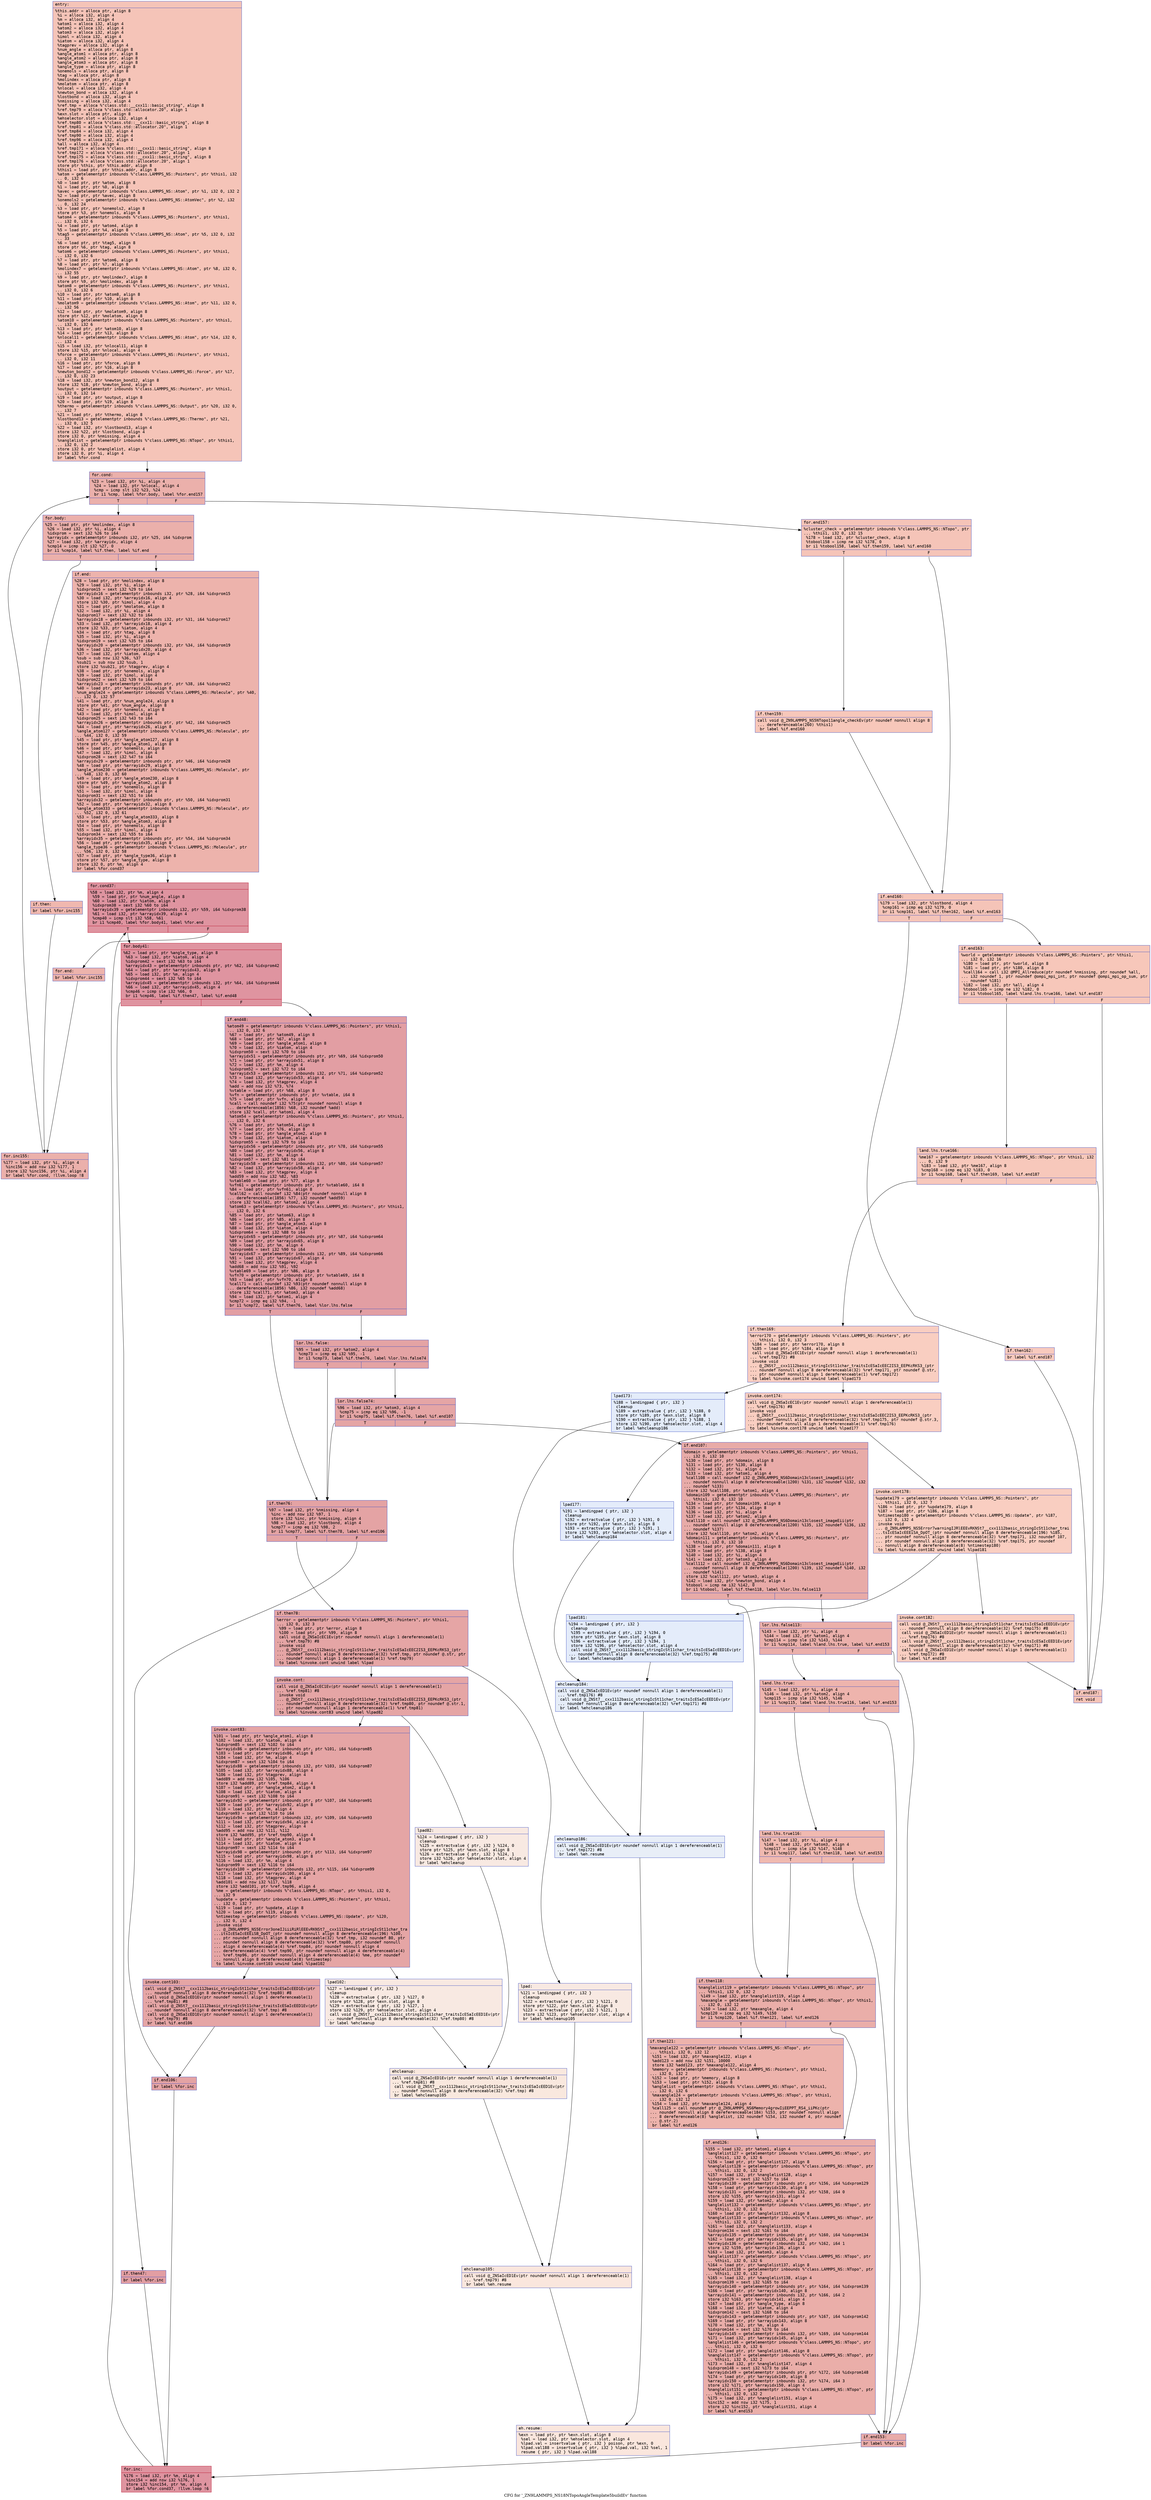 digraph "CFG for '_ZN9LAMMPS_NS18NTopoAngleTemplate5buildEv' function" {
	label="CFG for '_ZN9LAMMPS_NS18NTopoAngleTemplate5buildEv' function";

	Node0x562e28828a50 [shape=record,color="#3d50c3ff", style=filled, fillcolor="#e97a5f70" fontname="Courier",label="{entry:\l|  %this.addr = alloca ptr, align 8\l  %i = alloca i32, align 4\l  %m = alloca i32, align 4\l  %atom1 = alloca i32, align 4\l  %atom2 = alloca i32, align 4\l  %atom3 = alloca i32, align 4\l  %imol = alloca i32, align 4\l  %iatom = alloca i32, align 4\l  %tagprev = alloca i32, align 4\l  %num_angle = alloca ptr, align 8\l  %angle_atom1 = alloca ptr, align 8\l  %angle_atom2 = alloca ptr, align 8\l  %angle_atom3 = alloca ptr, align 8\l  %angle_type = alloca ptr, align 8\l  %onemols = alloca ptr, align 8\l  %tag = alloca ptr, align 8\l  %molindex = alloca ptr, align 8\l  %molatom = alloca ptr, align 8\l  %nlocal = alloca i32, align 4\l  %newton_bond = alloca i32, align 4\l  %lostbond = alloca i32, align 4\l  %nmissing = alloca i32, align 4\l  %ref.tmp = alloca %\"class.std::__cxx11::basic_string\", align 8\l  %ref.tmp79 = alloca %\"class.std::allocator.20\", align 1\l  %exn.slot = alloca ptr, align 8\l  %ehselector.slot = alloca i32, align 4\l  %ref.tmp80 = alloca %\"class.std::__cxx11::basic_string\", align 8\l  %ref.tmp81 = alloca %\"class.std::allocator.20\", align 1\l  %ref.tmp84 = alloca i32, align 4\l  %ref.tmp90 = alloca i32, align 4\l  %ref.tmp96 = alloca i32, align 4\l  %all = alloca i32, align 4\l  %ref.tmp171 = alloca %\"class.std::__cxx11::basic_string\", align 8\l  %ref.tmp172 = alloca %\"class.std::allocator.20\", align 1\l  %ref.tmp175 = alloca %\"class.std::__cxx11::basic_string\", align 8\l  %ref.tmp176 = alloca %\"class.std::allocator.20\", align 1\l  store ptr %this, ptr %this.addr, align 8\l  %this1 = load ptr, ptr %this.addr, align 8\l  %atom = getelementptr inbounds %\"class.LAMMPS_NS::Pointers\", ptr %this1, i32\l... 0, i32 6\l  %0 = load ptr, ptr %atom, align 8\l  %1 = load ptr, ptr %0, align 8\l  %avec = getelementptr inbounds %\"class.LAMMPS_NS::Atom\", ptr %1, i32 0, i32 2\l  %2 = load ptr, ptr %avec, align 8\l  %onemols2 = getelementptr inbounds %\"class.LAMMPS_NS::AtomVec\", ptr %2, i32\l... 0, i32 24\l  %3 = load ptr, ptr %onemols2, align 8\l  store ptr %3, ptr %onemols, align 8\l  %atom4 = getelementptr inbounds %\"class.LAMMPS_NS::Pointers\", ptr %this1,\l... i32 0, i32 6\l  %4 = load ptr, ptr %atom4, align 8\l  %5 = load ptr, ptr %4, align 8\l  %tag5 = getelementptr inbounds %\"class.LAMMPS_NS::Atom\", ptr %5, i32 0, i32\l... 33\l  %6 = load ptr, ptr %tag5, align 8\l  store ptr %6, ptr %tag, align 8\l  %atom6 = getelementptr inbounds %\"class.LAMMPS_NS::Pointers\", ptr %this1,\l... i32 0, i32 6\l  %7 = load ptr, ptr %atom6, align 8\l  %8 = load ptr, ptr %7, align 8\l  %molindex7 = getelementptr inbounds %\"class.LAMMPS_NS::Atom\", ptr %8, i32 0,\l... i32 55\l  %9 = load ptr, ptr %molindex7, align 8\l  store ptr %9, ptr %molindex, align 8\l  %atom8 = getelementptr inbounds %\"class.LAMMPS_NS::Pointers\", ptr %this1,\l... i32 0, i32 6\l  %10 = load ptr, ptr %atom8, align 8\l  %11 = load ptr, ptr %10, align 8\l  %molatom9 = getelementptr inbounds %\"class.LAMMPS_NS::Atom\", ptr %11, i32 0,\l... i32 56\l  %12 = load ptr, ptr %molatom9, align 8\l  store ptr %12, ptr %molatom, align 8\l  %atom10 = getelementptr inbounds %\"class.LAMMPS_NS::Pointers\", ptr %this1,\l... i32 0, i32 6\l  %13 = load ptr, ptr %atom10, align 8\l  %14 = load ptr, ptr %13, align 8\l  %nlocal11 = getelementptr inbounds %\"class.LAMMPS_NS::Atom\", ptr %14, i32 0,\l... i32 4\l  %15 = load i32, ptr %nlocal11, align 8\l  store i32 %15, ptr %nlocal, align 4\l  %force = getelementptr inbounds %\"class.LAMMPS_NS::Pointers\", ptr %this1,\l... i32 0, i32 11\l  %16 = load ptr, ptr %force, align 8\l  %17 = load ptr, ptr %16, align 8\l  %newton_bond12 = getelementptr inbounds %\"class.LAMMPS_NS::Force\", ptr %17,\l... i32 0, i32 23\l  %18 = load i32, ptr %newton_bond12, align 8\l  store i32 %18, ptr %newton_bond, align 4\l  %output = getelementptr inbounds %\"class.LAMMPS_NS::Pointers\", ptr %this1,\l... i32 0, i32 14\l  %19 = load ptr, ptr %output, align 8\l  %20 = load ptr, ptr %19, align 8\l  %thermo = getelementptr inbounds %\"class.LAMMPS_NS::Output\", ptr %20, i32 0,\l... i32 7\l  %21 = load ptr, ptr %thermo, align 8\l  %lostbond13 = getelementptr inbounds %\"class.LAMMPS_NS::Thermo\", ptr %21,\l... i32 0, i32 5\l  %22 = load i32, ptr %lostbond13, align 4\l  store i32 %22, ptr %lostbond, align 4\l  store i32 0, ptr %nmissing, align 4\l  %nanglelist = getelementptr inbounds %\"class.LAMMPS_NS::NTopo\", ptr %this1,\l... i32 0, i32 2\l  store i32 0, ptr %nanglelist, align 4\l  store i32 0, ptr %i, align 4\l  br label %for.cond\l}"];
	Node0x562e28828a50 -> Node0x562e2882db40[tooltip="entry -> for.cond\nProbability 100.00%" ];
	Node0x562e2882db40 [shape=record,color="#3d50c3ff", style=filled, fillcolor="#d24b4070" fontname="Courier",label="{for.cond:\l|  %23 = load i32, ptr %i, align 4\l  %24 = load i32, ptr %nlocal, align 4\l  %cmp = icmp slt i32 %23, %24\l  br i1 %cmp, label %for.body, label %for.end157\l|{<s0>T|<s1>F}}"];
	Node0x562e2882db40:s0 -> Node0x562e2882dde0[tooltip="for.cond -> for.body\nProbability 96.88%" ];
	Node0x562e2882db40:s1 -> Node0x562e2882de60[tooltip="for.cond -> for.end157\nProbability 3.12%" ];
	Node0x562e2882dde0 [shape=record,color="#3d50c3ff", style=filled, fillcolor="#d24b4070" fontname="Courier",label="{for.body:\l|  %25 = load ptr, ptr %molindex, align 8\l  %26 = load i32, ptr %i, align 4\l  %idxprom = sext i32 %26 to i64\l  %arrayidx = getelementptr inbounds i32, ptr %25, i64 %idxprom\l  %27 = load i32, ptr %arrayidx, align 4\l  %cmp14 = icmp slt i32 %27, 0\l  br i1 %cmp14, label %if.then, label %if.end\l|{<s0>T|<s1>F}}"];
	Node0x562e2882dde0:s0 -> Node0x562e28829290[tooltip="for.body -> if.then\nProbability 37.50%" ];
	Node0x562e2882dde0:s1 -> Node0x562e28829300[tooltip="for.body -> if.end\nProbability 62.50%" ];
	Node0x562e28829290 [shape=record,color="#3d50c3ff", style=filled, fillcolor="#dc5d4a70" fontname="Courier",label="{if.then:\l|  br label %for.inc155\l}"];
	Node0x562e28829290 -> Node0x562e28829420[tooltip="if.then -> for.inc155\nProbability 100.00%" ];
	Node0x562e28829300 [shape=record,color="#3d50c3ff", style=filled, fillcolor="#d6524470" fontname="Courier",label="{if.end:\l|  %28 = load ptr, ptr %molindex, align 8\l  %29 = load i32, ptr %i, align 4\l  %idxprom15 = sext i32 %29 to i64\l  %arrayidx16 = getelementptr inbounds i32, ptr %28, i64 %idxprom15\l  %30 = load i32, ptr %arrayidx16, align 4\l  store i32 %30, ptr %imol, align 4\l  %31 = load ptr, ptr %molatom, align 8\l  %32 = load i32, ptr %i, align 4\l  %idxprom17 = sext i32 %32 to i64\l  %arrayidx18 = getelementptr inbounds i32, ptr %31, i64 %idxprom17\l  %33 = load i32, ptr %arrayidx18, align 4\l  store i32 %33, ptr %iatom, align 4\l  %34 = load ptr, ptr %tag, align 8\l  %35 = load i32, ptr %i, align 4\l  %idxprom19 = sext i32 %35 to i64\l  %arrayidx20 = getelementptr inbounds i32, ptr %34, i64 %idxprom19\l  %36 = load i32, ptr %arrayidx20, align 4\l  %37 = load i32, ptr %iatom, align 4\l  %sub = sub nsw i32 %36, %37\l  %sub21 = sub nsw i32 %sub, 1\l  store i32 %sub21, ptr %tagprev, align 4\l  %38 = load ptr, ptr %onemols, align 8\l  %39 = load i32, ptr %imol, align 4\l  %idxprom22 = sext i32 %39 to i64\l  %arrayidx23 = getelementptr inbounds ptr, ptr %38, i64 %idxprom22\l  %40 = load ptr, ptr %arrayidx23, align 8\l  %num_angle24 = getelementptr inbounds %\"class.LAMMPS_NS::Molecule\", ptr %40,\l... i32 0, i32 57\l  %41 = load ptr, ptr %num_angle24, align 8\l  store ptr %41, ptr %num_angle, align 8\l  %42 = load ptr, ptr %onemols, align 8\l  %43 = load i32, ptr %imol, align 4\l  %idxprom25 = sext i32 %43 to i64\l  %arrayidx26 = getelementptr inbounds ptr, ptr %42, i64 %idxprom25\l  %44 = load ptr, ptr %arrayidx26, align 8\l  %angle_atom127 = getelementptr inbounds %\"class.LAMMPS_NS::Molecule\", ptr\l... %44, i32 0, i32 59\l  %45 = load ptr, ptr %angle_atom127, align 8\l  store ptr %45, ptr %angle_atom1, align 8\l  %46 = load ptr, ptr %onemols, align 8\l  %47 = load i32, ptr %imol, align 4\l  %idxprom28 = sext i32 %47 to i64\l  %arrayidx29 = getelementptr inbounds ptr, ptr %46, i64 %idxprom28\l  %48 = load ptr, ptr %arrayidx29, align 8\l  %angle_atom230 = getelementptr inbounds %\"class.LAMMPS_NS::Molecule\", ptr\l... %48, i32 0, i32 60\l  %49 = load ptr, ptr %angle_atom230, align 8\l  store ptr %49, ptr %angle_atom2, align 8\l  %50 = load ptr, ptr %onemols, align 8\l  %51 = load i32, ptr %imol, align 4\l  %idxprom31 = sext i32 %51 to i64\l  %arrayidx32 = getelementptr inbounds ptr, ptr %50, i64 %idxprom31\l  %52 = load ptr, ptr %arrayidx32, align 8\l  %angle_atom333 = getelementptr inbounds %\"class.LAMMPS_NS::Molecule\", ptr\l... %52, i32 0, i32 61\l  %53 = load ptr, ptr %angle_atom333, align 8\l  store ptr %53, ptr %angle_atom3, align 8\l  %54 = load ptr, ptr %onemols, align 8\l  %55 = load i32, ptr %imol, align 4\l  %idxprom34 = sext i32 %55 to i64\l  %arrayidx35 = getelementptr inbounds ptr, ptr %54, i64 %idxprom34\l  %56 = load ptr, ptr %arrayidx35, align 8\l  %angle_type36 = getelementptr inbounds %\"class.LAMMPS_NS::Molecule\", ptr\l... %56, i32 0, i32 58\l  %57 = load ptr, ptr %angle_type36, align 8\l  store ptr %57, ptr %angle_type, align 8\l  store i32 0, ptr %m, align 4\l  br label %for.cond37\l}"];
	Node0x562e28829300 -> Node0x562e28831cd0[tooltip="if.end -> for.cond37\nProbability 100.00%" ];
	Node0x562e28831cd0 [shape=record,color="#b70d28ff", style=filled, fillcolor="#b70d2870" fontname="Courier",label="{for.cond37:\l|  %58 = load i32, ptr %m, align 4\l  %59 = load ptr, ptr %num_angle, align 8\l  %60 = load i32, ptr %iatom, align 4\l  %idxprom38 = sext i32 %60 to i64\l  %arrayidx39 = getelementptr inbounds i32, ptr %59, i64 %idxprom38\l  %61 = load i32, ptr %arrayidx39, align 4\l  %cmp40 = icmp slt i32 %58, %61\l  br i1 %cmp40, label %for.body41, label %for.end\l|{<s0>T|<s1>F}}"];
	Node0x562e28831cd0:s0 -> Node0x562e288321e0[tooltip="for.cond37 -> for.body41\nProbability 96.88%" ];
	Node0x562e28831cd0:s1 -> Node0x562e28832260[tooltip="for.cond37 -> for.end\nProbability 3.12%" ];
	Node0x562e288321e0 [shape=record,color="#b70d28ff", style=filled, fillcolor="#b70d2870" fontname="Courier",label="{for.body41:\l|  %62 = load ptr, ptr %angle_type, align 8\l  %63 = load i32, ptr %iatom, align 4\l  %idxprom42 = sext i32 %63 to i64\l  %arrayidx43 = getelementptr inbounds ptr, ptr %62, i64 %idxprom42\l  %64 = load ptr, ptr %arrayidx43, align 8\l  %65 = load i32, ptr %m, align 4\l  %idxprom44 = sext i32 %65 to i64\l  %arrayidx45 = getelementptr inbounds i32, ptr %64, i64 %idxprom44\l  %66 = load i32, ptr %arrayidx45, align 4\l  %cmp46 = icmp sle i32 %66, 0\l  br i1 %cmp46, label %if.then47, label %if.end48\l|{<s0>T|<s1>F}}"];
	Node0x562e288321e0:s0 -> Node0x562e2882c880[tooltip="for.body41 -> if.then47\nProbability 50.00%" ];
	Node0x562e288321e0:s1 -> Node0x562e2882c900[tooltip="for.body41 -> if.end48\nProbability 50.00%" ];
	Node0x562e2882c880 [shape=record,color="#3d50c3ff", style=filled, fillcolor="#be242e70" fontname="Courier",label="{if.then47:\l|  br label %for.inc\l}"];
	Node0x562e2882c880 -> Node0x562e2882ca30[tooltip="if.then47 -> for.inc\nProbability 100.00%" ];
	Node0x562e2882c900 [shape=record,color="#3d50c3ff", style=filled, fillcolor="#be242e70" fontname="Courier",label="{if.end48:\l|  %atom49 = getelementptr inbounds %\"class.LAMMPS_NS::Pointers\", ptr %this1,\l... i32 0, i32 6\l  %67 = load ptr, ptr %atom49, align 8\l  %68 = load ptr, ptr %67, align 8\l  %69 = load ptr, ptr %angle_atom1, align 8\l  %70 = load i32, ptr %iatom, align 4\l  %idxprom50 = sext i32 %70 to i64\l  %arrayidx51 = getelementptr inbounds ptr, ptr %69, i64 %idxprom50\l  %71 = load ptr, ptr %arrayidx51, align 8\l  %72 = load i32, ptr %m, align 4\l  %idxprom52 = sext i32 %72 to i64\l  %arrayidx53 = getelementptr inbounds i32, ptr %71, i64 %idxprom52\l  %73 = load i32, ptr %arrayidx53, align 4\l  %74 = load i32, ptr %tagprev, align 4\l  %add = add nsw i32 %73, %74\l  %vtable = load ptr, ptr %68, align 8\l  %vfn = getelementptr inbounds ptr, ptr %vtable, i64 8\l  %75 = load ptr, ptr %vfn, align 8\l  %call = call noundef i32 %75(ptr noundef nonnull align 8\l... dereferenceable(1856) %68, i32 noundef %add)\l  store i32 %call, ptr %atom1, align 4\l  %atom54 = getelementptr inbounds %\"class.LAMMPS_NS::Pointers\", ptr %this1,\l... i32 0, i32 6\l  %76 = load ptr, ptr %atom54, align 8\l  %77 = load ptr, ptr %76, align 8\l  %78 = load ptr, ptr %angle_atom2, align 8\l  %79 = load i32, ptr %iatom, align 4\l  %idxprom55 = sext i32 %79 to i64\l  %arrayidx56 = getelementptr inbounds ptr, ptr %78, i64 %idxprom55\l  %80 = load ptr, ptr %arrayidx56, align 8\l  %81 = load i32, ptr %m, align 4\l  %idxprom57 = sext i32 %81 to i64\l  %arrayidx58 = getelementptr inbounds i32, ptr %80, i64 %idxprom57\l  %82 = load i32, ptr %arrayidx58, align 4\l  %83 = load i32, ptr %tagprev, align 4\l  %add59 = add nsw i32 %82, %83\l  %vtable60 = load ptr, ptr %77, align 8\l  %vfn61 = getelementptr inbounds ptr, ptr %vtable60, i64 8\l  %84 = load ptr, ptr %vfn61, align 8\l  %call62 = call noundef i32 %84(ptr noundef nonnull align 8\l... dereferenceable(1856) %77, i32 noundef %add59)\l  store i32 %call62, ptr %atom2, align 4\l  %atom63 = getelementptr inbounds %\"class.LAMMPS_NS::Pointers\", ptr %this1,\l... i32 0, i32 6\l  %85 = load ptr, ptr %atom63, align 8\l  %86 = load ptr, ptr %85, align 8\l  %87 = load ptr, ptr %angle_atom3, align 8\l  %88 = load i32, ptr %iatom, align 4\l  %idxprom64 = sext i32 %88 to i64\l  %arrayidx65 = getelementptr inbounds ptr, ptr %87, i64 %idxprom64\l  %89 = load ptr, ptr %arrayidx65, align 8\l  %90 = load i32, ptr %m, align 4\l  %idxprom66 = sext i32 %90 to i64\l  %arrayidx67 = getelementptr inbounds i32, ptr %89, i64 %idxprom66\l  %91 = load i32, ptr %arrayidx67, align 4\l  %92 = load i32, ptr %tagprev, align 4\l  %add68 = add nsw i32 %91, %92\l  %vtable69 = load ptr, ptr %86, align 8\l  %vfn70 = getelementptr inbounds ptr, ptr %vtable69, i64 8\l  %93 = load ptr, ptr %vfn70, align 8\l  %call71 = call noundef i32 %93(ptr noundef nonnull align 8\l... dereferenceable(1856) %86, i32 noundef %add68)\l  store i32 %call71, ptr %atom3, align 4\l  %94 = load i32, ptr %atom1, align 4\l  %cmp72 = icmp eq i32 %94, -1\l  br i1 %cmp72, label %if.then76, label %lor.lhs.false\l|{<s0>T|<s1>F}}"];
	Node0x562e2882c900:s0 -> Node0x562e28835840[tooltip="if.end48 -> if.then76\nProbability 37.50%" ];
	Node0x562e2882c900:s1 -> Node0x562e28835920[tooltip="if.end48 -> lor.lhs.false\nProbability 62.50%" ];
	Node0x562e28835920 [shape=record,color="#3d50c3ff", style=filled, fillcolor="#c32e3170" fontname="Courier",label="{lor.lhs.false:\l|  %95 = load i32, ptr %atom2, align 4\l  %cmp73 = icmp eq i32 %95, -1\l  br i1 %cmp73, label %if.then76, label %lor.lhs.false74\l|{<s0>T|<s1>F}}"];
	Node0x562e28835920:s0 -> Node0x562e28835840[tooltip="lor.lhs.false -> if.then76\nProbability 37.50%" ];
	Node0x562e28835920:s1 -> Node0x562e28830640[tooltip="lor.lhs.false -> lor.lhs.false74\nProbability 62.50%" ];
	Node0x562e28830640 [shape=record,color="#3d50c3ff", style=filled, fillcolor="#c5333470" fontname="Courier",label="{lor.lhs.false74:\l|  %96 = load i32, ptr %atom3, align 4\l  %cmp75 = icmp eq i32 %96, -1\l  br i1 %cmp75, label %if.then76, label %if.end107\l|{<s0>T|<s1>F}}"];
	Node0x562e28830640:s0 -> Node0x562e28835840[tooltip="lor.lhs.false74 -> if.then76\nProbability 37.50%" ];
	Node0x562e28830640:s1 -> Node0x562e288308d0[tooltip="lor.lhs.false74 -> if.end107\nProbability 62.50%" ];
	Node0x562e28835840 [shape=record,color="#3d50c3ff", style=filled, fillcolor="#c32e3170" fontname="Courier",label="{if.then76:\l|  %97 = load i32, ptr %nmissing, align 4\l  %inc = add nsw i32 %97, 1\l  store i32 %inc, ptr %nmissing, align 4\l  %98 = load i32, ptr %lostbond, align 4\l  %cmp77 = icmp eq i32 %98, 2\l  br i1 %cmp77, label %if.then78, label %if.end106\l|{<s0>T|<s1>F}}"];
	Node0x562e28835840:s0 -> Node0x562e28830cd0[tooltip="if.then76 -> if.then78\nProbability 50.00%" ];
	Node0x562e28835840:s1 -> Node0x562e28830d50[tooltip="if.then76 -> if.end106\nProbability 50.00%" ];
	Node0x562e28830cd0 [shape=record,color="#3d50c3ff", style=filled, fillcolor="#c5333470" fontname="Courier",label="{if.then78:\l|  %error = getelementptr inbounds %\"class.LAMMPS_NS::Pointers\", ptr %this1,\l... i32 0, i32 3\l  %99 = load ptr, ptr %error, align 8\l  %100 = load ptr, ptr %99, align 8\l  call void @_ZNSaIcEC1Ev(ptr noundef nonnull align 1 dereferenceable(1)\l... %ref.tmp79) #8\l  invoke void\l... @_ZNSt7__cxx1112basic_stringIcSt11char_traitsIcESaIcEEC2IS3_EEPKcRKS3_(ptr\l... noundef nonnull align 8 dereferenceable(32) %ref.tmp, ptr noundef @.str, ptr\l... noundef nonnull align 1 dereferenceable(1) %ref.tmp79)\l          to label %invoke.cont unwind label %lpad\l}"];
	Node0x562e28830cd0 -> Node0x562e28837150[tooltip="if.then78 -> invoke.cont\nProbability 100.00%" ];
	Node0x562e28830cd0 -> Node0x562e28837230[tooltip="if.then78 -> lpad\nProbability 0.00%" ];
	Node0x562e28837150 [shape=record,color="#3d50c3ff", style=filled, fillcolor="#c5333470" fontname="Courier",label="{invoke.cont:\l|  call void @_ZNSaIcEC1Ev(ptr noundef nonnull align 1 dereferenceable(1)\l... %ref.tmp81) #8\l  invoke void\l... @_ZNSt7__cxx1112basic_stringIcSt11char_traitsIcESaIcEEC2IS3_EEPKcRKS3_(ptr\l... noundef nonnull align 8 dereferenceable(32) %ref.tmp80, ptr noundef @.str.1,\l... ptr noundef nonnull align 1 dereferenceable(1) %ref.tmp81)\l          to label %invoke.cont83 unwind label %lpad82\l}"];
	Node0x562e28837150 -> Node0x562e288375c0[tooltip="invoke.cont -> invoke.cont83\nProbability 100.00%" ];
	Node0x562e28837150 -> Node0x562e28837610[tooltip="invoke.cont -> lpad82\nProbability 0.00%" ];
	Node0x562e288375c0 [shape=record,color="#3d50c3ff", style=filled, fillcolor="#c5333470" fontname="Courier",label="{invoke.cont83:\l|  %101 = load ptr, ptr %angle_atom1, align 8\l  %102 = load i32, ptr %iatom, align 4\l  %idxprom85 = sext i32 %102 to i64\l  %arrayidx86 = getelementptr inbounds ptr, ptr %101, i64 %idxprom85\l  %103 = load ptr, ptr %arrayidx86, align 8\l  %104 = load i32, ptr %m, align 4\l  %idxprom87 = sext i32 %104 to i64\l  %arrayidx88 = getelementptr inbounds i32, ptr %103, i64 %idxprom87\l  %105 = load i32, ptr %arrayidx88, align 4\l  %106 = load i32, ptr %tagprev, align 4\l  %add89 = add nsw i32 %105, %106\l  store i32 %add89, ptr %ref.tmp84, align 4\l  %107 = load ptr, ptr %angle_atom2, align 8\l  %108 = load i32, ptr %iatom, align 4\l  %idxprom91 = sext i32 %108 to i64\l  %arrayidx92 = getelementptr inbounds ptr, ptr %107, i64 %idxprom91\l  %109 = load ptr, ptr %arrayidx92, align 8\l  %110 = load i32, ptr %m, align 4\l  %idxprom93 = sext i32 %110 to i64\l  %arrayidx94 = getelementptr inbounds i32, ptr %109, i64 %idxprom93\l  %111 = load i32, ptr %arrayidx94, align 4\l  %112 = load i32, ptr %tagprev, align 4\l  %add95 = add nsw i32 %111, %112\l  store i32 %add95, ptr %ref.tmp90, align 4\l  %113 = load ptr, ptr %angle_atom3, align 8\l  %114 = load i32, ptr %iatom, align 4\l  %idxprom97 = sext i32 %114 to i64\l  %arrayidx98 = getelementptr inbounds ptr, ptr %113, i64 %idxprom97\l  %115 = load ptr, ptr %arrayidx98, align 8\l  %116 = load i32, ptr %m, align 4\l  %idxprom99 = sext i32 %116 to i64\l  %arrayidx100 = getelementptr inbounds i32, ptr %115, i64 %idxprom99\l  %117 = load i32, ptr %arrayidx100, align 4\l  %118 = load i32, ptr %tagprev, align 4\l  %add101 = add nsw i32 %117, %118\l  store i32 %add101, ptr %ref.tmp96, align 4\l  %me = getelementptr inbounds %\"class.LAMMPS_NS::NTopo\", ptr %this1, i32 0,\l... i32 9\l  %update = getelementptr inbounds %\"class.LAMMPS_NS::Pointers\", ptr %this1,\l... i32 0, i32 7\l  %119 = load ptr, ptr %update, align 8\l  %120 = load ptr, ptr %119, align 8\l  %ntimestep = getelementptr inbounds %\"class.LAMMPS_NS::Update\", ptr %120,\l... i32 0, i32 4\l  invoke void\l... @_ZN9LAMMPS_NS5Error3oneIJiiiRiRlEEEvRKNSt7__cxx1112basic_stringIcSt11char_tra\l...itsIcESaIcEEEiSB_DpOT_(ptr noundef nonnull align 8 dereferenceable(196) %100,\l... ptr noundef nonnull align 8 dereferenceable(32) %ref.tmp, i32 noundef 80, ptr\l... noundef nonnull align 8 dereferenceable(32) %ref.tmp80, ptr noundef nonnull\l... align 4 dereferenceable(4) %ref.tmp84, ptr noundef nonnull align 4\l... dereferenceable(4) %ref.tmp90, ptr noundef nonnull align 4 dereferenceable(4)\l... %ref.tmp96, ptr noundef nonnull align 4 dereferenceable(4) %me, ptr noundef\l... nonnull align 8 dereferenceable(8) %ntimestep)\l          to label %invoke.cont103 unwind label %lpad102\l}"];
	Node0x562e288375c0 -> Node0x562e28837570[tooltip="invoke.cont83 -> invoke.cont103\nProbability 100.00%" ];
	Node0x562e288375c0 -> Node0x562e2882ec80[tooltip="invoke.cont83 -> lpad102\nProbability 0.00%" ];
	Node0x562e28837570 [shape=record,color="#3d50c3ff", style=filled, fillcolor="#c5333470" fontname="Courier",label="{invoke.cont103:\l|  call void @_ZNSt7__cxx1112basic_stringIcSt11char_traitsIcESaIcEED1Ev(ptr\l... noundef nonnull align 8 dereferenceable(32) %ref.tmp80) #8\l  call void @_ZNSaIcED1Ev(ptr noundef nonnull align 1 dereferenceable(1)\l... %ref.tmp81) #8\l  call void @_ZNSt7__cxx1112basic_stringIcSt11char_traitsIcESaIcEED1Ev(ptr\l... noundef nonnull align 8 dereferenceable(32) %ref.tmp) #8\l  call void @_ZNSaIcED1Ev(ptr noundef nonnull align 1 dereferenceable(1)\l... %ref.tmp79) #8\l  br label %if.end106\l}"];
	Node0x562e28837570 -> Node0x562e28830d50[tooltip="invoke.cont103 -> if.end106\nProbability 100.00%" ];
	Node0x562e28837230 [shape=record,color="#3d50c3ff", style=filled, fillcolor="#efcebd70" fontname="Courier",label="{lpad:\l|  %121 = landingpad \{ ptr, i32 \}\l          cleanup\l  %122 = extractvalue \{ ptr, i32 \} %121, 0\l  store ptr %122, ptr %exn.slot, align 8\l  %123 = extractvalue \{ ptr, i32 \} %121, 1\l  store i32 %123, ptr %ehselector.slot, align 4\l  br label %ehcleanup105\l}"];
	Node0x562e28837230 -> Node0x562e2883aff0[tooltip="lpad -> ehcleanup105\nProbability 100.00%" ];
	Node0x562e28837610 [shape=record,color="#3d50c3ff", style=filled, fillcolor="#efcebd70" fontname="Courier",label="{lpad82:\l|  %124 = landingpad \{ ptr, i32 \}\l          cleanup\l  %125 = extractvalue \{ ptr, i32 \} %124, 0\l  store ptr %125, ptr %exn.slot, align 8\l  %126 = extractvalue \{ ptr, i32 \} %124, 1\l  store i32 %126, ptr %ehselector.slot, align 4\l  br label %ehcleanup\l}"];
	Node0x562e28837610 -> Node0x562e2883b330[tooltip="lpad82 -> ehcleanup\nProbability 100.00%" ];
	Node0x562e2882ec80 [shape=record,color="#3d50c3ff", style=filled, fillcolor="#efcebd70" fontname="Courier",label="{lpad102:\l|  %127 = landingpad \{ ptr, i32 \}\l          cleanup\l  %128 = extractvalue \{ ptr, i32 \} %127, 0\l  store ptr %128, ptr %exn.slot, align 8\l  %129 = extractvalue \{ ptr, i32 \} %127, 1\l  store i32 %129, ptr %ehselector.slot, align 4\l  call void @_ZNSt7__cxx1112basic_stringIcSt11char_traitsIcESaIcEED1Ev(ptr\l... noundef nonnull align 8 dereferenceable(32) %ref.tmp80) #8\l  br label %ehcleanup\l}"];
	Node0x562e2882ec80 -> Node0x562e2883b330[tooltip="lpad102 -> ehcleanup\nProbability 100.00%" ];
	Node0x562e2883b330 [shape=record,color="#3d50c3ff", style=filled, fillcolor="#f2cab570" fontname="Courier",label="{ehcleanup:\l|  call void @_ZNSaIcED1Ev(ptr noundef nonnull align 1 dereferenceable(1)\l... %ref.tmp81) #8\l  call void @_ZNSt7__cxx1112basic_stringIcSt11char_traitsIcESaIcEED1Ev(ptr\l... noundef nonnull align 8 dereferenceable(32) %ref.tmp) #8\l  br label %ehcleanup105\l}"];
	Node0x562e2883b330 -> Node0x562e2883aff0[tooltip="ehcleanup -> ehcleanup105\nProbability 100.00%" ];
	Node0x562e2883aff0 [shape=record,color="#3d50c3ff", style=filled, fillcolor="#f3c7b170" fontname="Courier",label="{ehcleanup105:\l|  call void @_ZNSaIcED1Ev(ptr noundef nonnull align 1 dereferenceable(1)\l... %ref.tmp79) #8\l  br label %eh.resume\l}"];
	Node0x562e2883aff0 -> Node0x562e2883bc40[tooltip="ehcleanup105 -> eh.resume\nProbability 100.00%" ];
	Node0x562e28830d50 [shape=record,color="#3d50c3ff", style=filled, fillcolor="#c32e3170" fontname="Courier",label="{if.end106:\l|  br label %for.inc\l}"];
	Node0x562e28830d50 -> Node0x562e2882ca30[tooltip="if.end106 -> for.inc\nProbability 100.00%" ];
	Node0x562e288308d0 [shape=record,color="#3d50c3ff", style=filled, fillcolor="#cc403a70" fontname="Courier",label="{if.end107:\l|  %domain = getelementptr inbounds %\"class.LAMMPS_NS::Pointers\", ptr %this1,\l... i32 0, i32 10\l  %130 = load ptr, ptr %domain, align 8\l  %131 = load ptr, ptr %130, align 8\l  %132 = load i32, ptr %i, align 4\l  %133 = load i32, ptr %atom1, align 4\l  %call108 = call noundef i32 @_ZN9LAMMPS_NS6Domain13closest_imageEii(ptr\l... noundef nonnull align 8 dereferenceable(1200) %131, i32 noundef %132, i32\l... noundef %133)\l  store i32 %call108, ptr %atom1, align 4\l  %domain109 = getelementptr inbounds %\"class.LAMMPS_NS::Pointers\", ptr\l... %this1, i32 0, i32 10\l  %134 = load ptr, ptr %domain109, align 8\l  %135 = load ptr, ptr %134, align 8\l  %136 = load i32, ptr %i, align 4\l  %137 = load i32, ptr %atom2, align 4\l  %call110 = call noundef i32 @_ZN9LAMMPS_NS6Domain13closest_imageEii(ptr\l... noundef nonnull align 8 dereferenceable(1200) %135, i32 noundef %136, i32\l... noundef %137)\l  store i32 %call110, ptr %atom2, align 4\l  %domain111 = getelementptr inbounds %\"class.LAMMPS_NS::Pointers\", ptr\l... %this1, i32 0, i32 10\l  %138 = load ptr, ptr %domain111, align 8\l  %139 = load ptr, ptr %138, align 8\l  %140 = load i32, ptr %i, align 4\l  %141 = load i32, ptr %atom3, align 4\l  %call112 = call noundef i32 @_ZN9LAMMPS_NS6Domain13closest_imageEii(ptr\l... noundef nonnull align 8 dereferenceable(1200) %139, i32 noundef %140, i32\l... noundef %141)\l  store i32 %call112, ptr %atom3, align 4\l  %142 = load i32, ptr %newton_bond, align 4\l  %tobool = icmp ne i32 %142, 0\l  br i1 %tobool, label %if.then118, label %lor.lhs.false113\l|{<s0>T|<s1>F}}"];
	Node0x562e288308d0:s0 -> Node0x562e2883cbb0[tooltip="if.end107 -> if.then118\nProbability 62.50%" ];
	Node0x562e288308d0:s1 -> Node0x562e2883cc00[tooltip="if.end107 -> lor.lhs.false113\nProbability 37.50%" ];
	Node0x562e2883cc00 [shape=record,color="#3d50c3ff", style=filled, fillcolor="#d24b4070" fontname="Courier",label="{lor.lhs.false113:\l|  %143 = load i32, ptr %i, align 4\l  %144 = load i32, ptr %atom1, align 4\l  %cmp114 = icmp sle i32 %143, %144\l  br i1 %cmp114, label %land.lhs.true, label %if.end153\l|{<s0>T|<s1>F}}"];
	Node0x562e2883cc00:s0 -> Node0x562e2883cf70[tooltip="lor.lhs.false113 -> land.lhs.true\nProbability 50.00%" ];
	Node0x562e2883cc00:s1 -> Node0x562e2883cfc0[tooltip="lor.lhs.false113 -> if.end153\nProbability 50.00%" ];
	Node0x562e2883cf70 [shape=record,color="#3d50c3ff", style=filled, fillcolor="#d8564670" fontname="Courier",label="{land.lhs.true:\l|  %145 = load i32, ptr %i, align 4\l  %146 = load i32, ptr %atom2, align 4\l  %cmp115 = icmp sle i32 %145, %146\l  br i1 %cmp115, label %land.lhs.true116, label %if.end153\l|{<s0>T|<s1>F}}"];
	Node0x562e2883cf70:s0 -> Node0x562e2883d300[tooltip="land.lhs.true -> land.lhs.true116\nProbability 50.00%" ];
	Node0x562e2883cf70:s1 -> Node0x562e2883cfc0[tooltip="land.lhs.true -> if.end153\nProbability 50.00%" ];
	Node0x562e2883d300 [shape=record,color="#3d50c3ff", style=filled, fillcolor="#de614d70" fontname="Courier",label="{land.lhs.true116:\l|  %147 = load i32, ptr %i, align 4\l  %148 = load i32, ptr %atom3, align 4\l  %cmp117 = icmp sle i32 %147, %148\l  br i1 %cmp117, label %if.then118, label %if.end153\l|{<s0>T|<s1>F}}"];
	Node0x562e2883d300:s0 -> Node0x562e2883cbb0[tooltip="land.lhs.true116 -> if.then118\nProbability 50.00%" ];
	Node0x562e2883d300:s1 -> Node0x562e2883cfc0[tooltip="land.lhs.true116 -> if.end153\nProbability 50.00%" ];
	Node0x562e2883cbb0 [shape=record,color="#3d50c3ff", style=filled, fillcolor="#d0473d70" fontname="Courier",label="{if.then118:\l|  %nanglelist119 = getelementptr inbounds %\"class.LAMMPS_NS::NTopo\", ptr\l... %this1, i32 0, i32 2\l  %149 = load i32, ptr %nanglelist119, align 4\l  %maxangle = getelementptr inbounds %\"class.LAMMPS_NS::NTopo\", ptr %this1,\l... i32 0, i32 12\l  %150 = load i32, ptr %maxangle, align 4\l  %cmp120 = icmp eq i32 %149, %150\l  br i1 %cmp120, label %if.then121, label %if.end126\l|{<s0>T|<s1>F}}"];
	Node0x562e2883cbb0:s0 -> Node0x562e2883da20[tooltip="if.then118 -> if.then121\nProbability 50.00%" ];
	Node0x562e2883cbb0:s1 -> Node0x562e2883daa0[tooltip="if.then118 -> if.end126\nProbability 50.00%" ];
	Node0x562e2883da20 [shape=record,color="#3d50c3ff", style=filled, fillcolor="#d6524470" fontname="Courier",label="{if.then121:\l|  %maxangle122 = getelementptr inbounds %\"class.LAMMPS_NS::NTopo\", ptr\l... %this1, i32 0, i32 12\l  %151 = load i32, ptr %maxangle122, align 4\l  %add123 = add nsw i32 %151, 10000\l  store i32 %add123, ptr %maxangle122, align 4\l  %memory = getelementptr inbounds %\"class.LAMMPS_NS::Pointers\", ptr %this1,\l... i32 0, i32 2\l  %152 = load ptr, ptr %memory, align 8\l  %153 = load ptr, ptr %152, align 8\l  %anglelist = getelementptr inbounds %\"class.LAMMPS_NS::NTopo\", ptr %this1,\l... i32 0, i32 6\l  %maxangle124 = getelementptr inbounds %\"class.LAMMPS_NS::NTopo\", ptr %this1,\l... i32 0, i32 12\l  %154 = load i32, ptr %maxangle124, align 4\l  %call125 = call noundef ptr @_ZN9LAMMPS_NS6Memory4growIiEEPPT_RS4_iiPKc(ptr\l... noundef nonnull align 8 dereferenceable(184) %153, ptr noundef nonnull align\l... 8 dereferenceable(8) %anglelist, i32 noundef %154, i32 noundef 4, ptr noundef\l... @.str.2)\l  br label %if.end126\l}"];
	Node0x562e2883da20 -> Node0x562e2883daa0[tooltip="if.then121 -> if.end126\nProbability 100.00%" ];
	Node0x562e2883daa0 [shape=record,color="#3d50c3ff", style=filled, fillcolor="#d0473d70" fontname="Courier",label="{if.end126:\l|  %155 = load i32, ptr %atom1, align 4\l  %anglelist127 = getelementptr inbounds %\"class.LAMMPS_NS::NTopo\", ptr\l... %this1, i32 0, i32 6\l  %156 = load ptr, ptr %anglelist127, align 8\l  %nanglelist128 = getelementptr inbounds %\"class.LAMMPS_NS::NTopo\", ptr\l... %this1, i32 0, i32 2\l  %157 = load i32, ptr %nanglelist128, align 4\l  %idxprom129 = sext i32 %157 to i64\l  %arrayidx130 = getelementptr inbounds ptr, ptr %156, i64 %idxprom129\l  %158 = load ptr, ptr %arrayidx130, align 8\l  %arrayidx131 = getelementptr inbounds i32, ptr %158, i64 0\l  store i32 %155, ptr %arrayidx131, align 4\l  %159 = load i32, ptr %atom2, align 4\l  %anglelist132 = getelementptr inbounds %\"class.LAMMPS_NS::NTopo\", ptr\l... %this1, i32 0, i32 6\l  %160 = load ptr, ptr %anglelist132, align 8\l  %nanglelist133 = getelementptr inbounds %\"class.LAMMPS_NS::NTopo\", ptr\l... %this1, i32 0, i32 2\l  %161 = load i32, ptr %nanglelist133, align 4\l  %idxprom134 = sext i32 %161 to i64\l  %arrayidx135 = getelementptr inbounds ptr, ptr %160, i64 %idxprom134\l  %162 = load ptr, ptr %arrayidx135, align 8\l  %arrayidx136 = getelementptr inbounds i32, ptr %162, i64 1\l  store i32 %159, ptr %arrayidx136, align 4\l  %163 = load i32, ptr %atom3, align 4\l  %anglelist137 = getelementptr inbounds %\"class.LAMMPS_NS::NTopo\", ptr\l... %this1, i32 0, i32 6\l  %164 = load ptr, ptr %anglelist137, align 8\l  %nanglelist138 = getelementptr inbounds %\"class.LAMMPS_NS::NTopo\", ptr\l... %this1, i32 0, i32 2\l  %165 = load i32, ptr %nanglelist138, align 4\l  %idxprom139 = sext i32 %165 to i64\l  %arrayidx140 = getelementptr inbounds ptr, ptr %164, i64 %idxprom139\l  %166 = load ptr, ptr %arrayidx140, align 8\l  %arrayidx141 = getelementptr inbounds i32, ptr %166, i64 2\l  store i32 %163, ptr %arrayidx141, align 4\l  %167 = load ptr, ptr %angle_type, align 8\l  %168 = load i32, ptr %iatom, align 4\l  %idxprom142 = sext i32 %168 to i64\l  %arrayidx143 = getelementptr inbounds ptr, ptr %167, i64 %idxprom142\l  %169 = load ptr, ptr %arrayidx143, align 8\l  %170 = load i32, ptr %m, align 4\l  %idxprom144 = sext i32 %170 to i64\l  %arrayidx145 = getelementptr inbounds i32, ptr %169, i64 %idxprom144\l  %171 = load i32, ptr %arrayidx145, align 4\l  %anglelist146 = getelementptr inbounds %\"class.LAMMPS_NS::NTopo\", ptr\l... %this1, i32 0, i32 6\l  %172 = load ptr, ptr %anglelist146, align 8\l  %nanglelist147 = getelementptr inbounds %\"class.LAMMPS_NS::NTopo\", ptr\l... %this1, i32 0, i32 2\l  %173 = load i32, ptr %nanglelist147, align 4\l  %idxprom148 = sext i32 %173 to i64\l  %arrayidx149 = getelementptr inbounds ptr, ptr %172, i64 %idxprom148\l  %174 = load ptr, ptr %arrayidx149, align 8\l  %arrayidx150 = getelementptr inbounds i32, ptr %174, i64 3\l  store i32 %171, ptr %arrayidx150, align 4\l  %nanglelist151 = getelementptr inbounds %\"class.LAMMPS_NS::NTopo\", ptr\l... %this1, i32 0, i32 2\l  %175 = load i32, ptr %nanglelist151, align 4\l  %inc152 = add nsw i32 %175, 1\l  store i32 %inc152, ptr %nanglelist151, align 4\l  br label %if.end153\l}"];
	Node0x562e2883daa0 -> Node0x562e2883cfc0[tooltip="if.end126 -> if.end153\nProbability 100.00%" ];
	Node0x562e2883cfc0 [shape=record,color="#3d50c3ff", style=filled, fillcolor="#cc403a70" fontname="Courier",label="{if.end153:\l|  br label %for.inc\l}"];
	Node0x562e2883cfc0 -> Node0x562e2882ca30[tooltip="if.end153 -> for.inc\nProbability 100.00%" ];
	Node0x562e2882ca30 [shape=record,color="#b70d28ff", style=filled, fillcolor="#b70d2870" fontname="Courier",label="{for.inc:\l|  %176 = load i32, ptr %m, align 4\l  %inc154 = add nsw i32 %176, 1\l  store i32 %inc154, ptr %m, align 4\l  br label %for.cond37, !llvm.loop !6\l}"];
	Node0x562e2882ca30 -> Node0x562e28831cd0[tooltip="for.inc -> for.cond37\nProbability 100.00%" ];
	Node0x562e28832260 [shape=record,color="#3d50c3ff", style=filled, fillcolor="#d6524470" fontname="Courier",label="{for.end:\l|  br label %for.inc155\l}"];
	Node0x562e28832260 -> Node0x562e28829420[tooltip="for.end -> for.inc155\nProbability 100.00%" ];
	Node0x562e28829420 [shape=record,color="#3d50c3ff", style=filled, fillcolor="#d24b4070" fontname="Courier",label="{for.inc155:\l|  %177 = load i32, ptr %i, align 4\l  %inc156 = add nsw i32 %177, 1\l  store i32 %inc156, ptr %i, align 4\l  br label %for.cond, !llvm.loop !8\l}"];
	Node0x562e28829420 -> Node0x562e2882db40[tooltip="for.inc155 -> for.cond\nProbability 100.00%" ];
	Node0x562e2882de60 [shape=record,color="#3d50c3ff", style=filled, fillcolor="#e97a5f70" fontname="Courier",label="{for.end157:\l|  %cluster_check = getelementptr inbounds %\"class.LAMMPS_NS::NTopo\", ptr\l... %this1, i32 0, i32 15\l  %178 = load i32, ptr %cluster_check, align 8\l  %tobool158 = icmp ne i32 %178, 0\l  br i1 %tobool158, label %if.then159, label %if.end160\l|{<s0>T|<s1>F}}"];
	Node0x562e2882de60:s0 -> Node0x562e288429c0[tooltip="for.end157 -> if.then159\nProbability 62.50%" ];
	Node0x562e2882de60:s1 -> Node0x562e28842a40[tooltip="for.end157 -> if.end160\nProbability 37.50%" ];
	Node0x562e288429c0 [shape=record,color="#3d50c3ff", style=filled, fillcolor="#ec7f6370" fontname="Courier",label="{if.then159:\l|  call void @_ZN9LAMMPS_NS5NTopo11angle_checkEv(ptr noundef nonnull align 8\l... dereferenceable(260) %this1)\l  br label %if.end160\l}"];
	Node0x562e288429c0 -> Node0x562e28842a40[tooltip="if.then159 -> if.end160\nProbability 100.00%" ];
	Node0x562e28842a40 [shape=record,color="#3d50c3ff", style=filled, fillcolor="#e97a5f70" fontname="Courier",label="{if.end160:\l|  %179 = load i32, ptr %lostbond, align 4\l  %cmp161 = icmp eq i32 %179, 0\l  br i1 %cmp161, label %if.then162, label %if.end163\l|{<s0>T|<s1>F}}"];
	Node0x562e28842a40:s0 -> Node0x562e28842ee0[tooltip="if.end160 -> if.then162\nProbability 37.50%" ];
	Node0x562e28842a40:s1 -> Node0x562e28842f30[tooltip="if.end160 -> if.end163\nProbability 62.50%" ];
	Node0x562e28842ee0 [shape=record,color="#3d50c3ff", style=filled, fillcolor="#ef886b70" fontname="Courier",label="{if.then162:\l|  br label %if.end187\l}"];
	Node0x562e28842ee0 -> Node0x562e28843060[tooltip="if.then162 -> if.end187\nProbability 100.00%" ];
	Node0x562e28842f30 [shape=record,color="#3d50c3ff", style=filled, fillcolor="#ec7f6370" fontname="Courier",label="{if.end163:\l|  %world = getelementptr inbounds %\"class.LAMMPS_NS::Pointers\", ptr %this1,\l... i32 0, i32 16\l  %180 = load ptr, ptr %world, align 8\l  %181 = load ptr, ptr %180, align 8\l  %call164 = call i32 @MPI_Allreduce(ptr noundef %nmissing, ptr noundef %all,\l... i32 noundef 1, ptr noundef @ompi_mpi_int, ptr noundef @ompi_mpi_op_sum, ptr\l... noundef %181)\l  %182 = load i32, ptr %all, align 4\l  %tobool165 = icmp ne i32 %182, 0\l  br i1 %tobool165, label %land.lhs.true166, label %if.end187\l|{<s0>T|<s1>F}}"];
	Node0x562e28842f30:s0 -> Node0x562e28843720[tooltip="if.end163 -> land.lhs.true166\nProbability 62.50%" ];
	Node0x562e28842f30:s1 -> Node0x562e28843060[tooltip="if.end163 -> if.end187\nProbability 37.50%" ];
	Node0x562e28843720 [shape=record,color="#3d50c3ff", style=filled, fillcolor="#ed836670" fontname="Courier",label="{land.lhs.true166:\l|  %me167 = getelementptr inbounds %\"class.LAMMPS_NS::NTopo\", ptr %this1, i32\l... 0, i32 9\l  %183 = load i32, ptr %me167, align 8\l  %cmp168 = icmp eq i32 %183, 0\l  br i1 %cmp168, label %if.then169, label %if.end187\l|{<s0>T|<s1>F}}"];
	Node0x562e28843720:s0 -> Node0x562e28843a70[tooltip="land.lhs.true166 -> if.then169\nProbability 37.50%" ];
	Node0x562e28843720:s1 -> Node0x562e28843060[tooltip="land.lhs.true166 -> if.end187\nProbability 62.50%" ];
	Node0x562e28843a70 [shape=record,color="#3d50c3ff", style=filled, fillcolor="#f2907270" fontname="Courier",label="{if.then169:\l|  %error170 = getelementptr inbounds %\"class.LAMMPS_NS::Pointers\", ptr\l... %this1, i32 0, i32 3\l  %184 = load ptr, ptr %error170, align 8\l  %185 = load ptr, ptr %184, align 8\l  call void @_ZNSaIcEC1Ev(ptr noundef nonnull align 1 dereferenceable(1)\l... %ref.tmp172) #8\l  invoke void\l... @_ZNSt7__cxx1112basic_stringIcSt11char_traitsIcESaIcEEC2IS3_EEPKcRKS3_(ptr\l... noundef nonnull align 8 dereferenceable(32) %ref.tmp171, ptr noundef @.str,\l... ptr noundef nonnull align 1 dereferenceable(1) %ref.tmp172)\l          to label %invoke.cont174 unwind label %lpad173\l}"];
	Node0x562e28843a70 -> Node0x562e28843eb0[tooltip="if.then169 -> invoke.cont174\nProbability 100.00%" ];
	Node0x562e28843a70 -> Node0x562e28843f30[tooltip="if.then169 -> lpad173\nProbability 0.00%" ];
	Node0x562e28843eb0 [shape=record,color="#3d50c3ff", style=filled, fillcolor="#f2907270" fontname="Courier",label="{invoke.cont174:\l|  call void @_ZNSaIcEC1Ev(ptr noundef nonnull align 1 dereferenceable(1)\l... %ref.tmp176) #8\l  invoke void\l... @_ZNSt7__cxx1112basic_stringIcSt11char_traitsIcESaIcEEC2IS3_EEPKcRKS3_(ptr\l... noundef nonnull align 8 dereferenceable(32) %ref.tmp175, ptr noundef @.str.3,\l... ptr noundef nonnull align 1 dereferenceable(1) %ref.tmp176)\l          to label %invoke.cont178 unwind label %lpad177\l}"];
	Node0x562e28843eb0 -> Node0x562e28844250[tooltip="invoke.cont174 -> invoke.cont178\nProbability 100.00%" ];
	Node0x562e28843eb0 -> Node0x562e288442a0[tooltip="invoke.cont174 -> lpad177\nProbability 0.00%" ];
	Node0x562e28844250 [shape=record,color="#3d50c3ff", style=filled, fillcolor="#f2907270" fontname="Courier",label="{invoke.cont178:\l|  %update179 = getelementptr inbounds %\"class.LAMMPS_NS::Pointers\", ptr\l... %this1, i32 0, i32 7\l  %186 = load ptr, ptr %update179, align 8\l  %187 = load ptr, ptr %186, align 8\l  %ntimestep180 = getelementptr inbounds %\"class.LAMMPS_NS::Update\", ptr %187,\l... i32 0, i32 4\l  invoke void\l... @_ZN9LAMMPS_NS5Error7warningIJRlEEEvRKNSt7__cxx1112basic_stringIcSt11char_trai\l...tsIcESaIcEEEiSA_DpOT_(ptr noundef nonnull align 8 dereferenceable(196) %185,\l... ptr noundef nonnull align 8 dereferenceable(32) %ref.tmp171, i32 noundef 107,\l... ptr noundef nonnull align 8 dereferenceable(32) %ref.tmp175, ptr noundef\l... nonnull align 8 dereferenceable(8) %ntimestep180)\l          to label %invoke.cont182 unwind label %lpad181\l}"];
	Node0x562e28844250 -> Node0x562e28844200[tooltip="invoke.cont178 -> invoke.cont182\nProbability 100.00%" ];
	Node0x562e28844250 -> Node0x562e28844850[tooltip="invoke.cont178 -> lpad181\nProbability 0.00%" ];
	Node0x562e28844200 [shape=record,color="#3d50c3ff", style=filled, fillcolor="#f2907270" fontname="Courier",label="{invoke.cont182:\l|  call void @_ZNSt7__cxx1112basic_stringIcSt11char_traitsIcESaIcEED1Ev(ptr\l... noundef nonnull align 8 dereferenceable(32) %ref.tmp175) #8\l  call void @_ZNSaIcED1Ev(ptr noundef nonnull align 1 dereferenceable(1)\l... %ref.tmp176) #8\l  call void @_ZNSt7__cxx1112basic_stringIcSt11char_traitsIcESaIcEED1Ev(ptr\l... noundef nonnull align 8 dereferenceable(32) %ref.tmp171) #8\l  call void @_ZNSaIcED1Ev(ptr noundef nonnull align 1 dereferenceable(1)\l... %ref.tmp172) #8\l  br label %if.end187\l}"];
	Node0x562e28844200 -> Node0x562e28843060[tooltip="invoke.cont182 -> if.end187\nProbability 100.00%" ];
	Node0x562e28843f30 [shape=record,color="#3d50c3ff", style=filled, fillcolor="#c1d4f470" fontname="Courier",label="{lpad173:\l|  %188 = landingpad \{ ptr, i32 \}\l          cleanup\l  %189 = extractvalue \{ ptr, i32 \} %188, 0\l  store ptr %189, ptr %exn.slot, align 8\l  %190 = extractvalue \{ ptr, i32 \} %188, 1\l  store i32 %190, ptr %ehselector.slot, align 4\l  br label %ehcleanup186\l}"];
	Node0x562e28843f30 -> Node0x562e288452d0[tooltip="lpad173 -> ehcleanup186\nProbability 100.00%" ];
	Node0x562e288442a0 [shape=record,color="#3d50c3ff", style=filled, fillcolor="#c1d4f470" fontname="Courier",label="{lpad177:\l|  %191 = landingpad \{ ptr, i32 \}\l          cleanup\l  %192 = extractvalue \{ ptr, i32 \} %191, 0\l  store ptr %192, ptr %exn.slot, align 8\l  %193 = extractvalue \{ ptr, i32 \} %191, 1\l  store i32 %193, ptr %ehselector.slot, align 4\l  br label %ehcleanup184\l}"];
	Node0x562e288442a0 -> Node0x562e28835dc0[tooltip="lpad177 -> ehcleanup184\nProbability 100.00%" ];
	Node0x562e28844850 [shape=record,color="#3d50c3ff", style=filled, fillcolor="#c1d4f470" fontname="Courier",label="{lpad181:\l|  %194 = landingpad \{ ptr, i32 \}\l          cleanup\l  %195 = extractvalue \{ ptr, i32 \} %194, 0\l  store ptr %195, ptr %exn.slot, align 8\l  %196 = extractvalue \{ ptr, i32 \} %194, 1\l  store i32 %196, ptr %ehselector.slot, align 4\l  call void @_ZNSt7__cxx1112basic_stringIcSt11char_traitsIcESaIcEED1Ev(ptr\l... noundef nonnull align 8 dereferenceable(32) %ref.tmp175) #8\l  br label %ehcleanup184\l}"];
	Node0x562e28844850 -> Node0x562e28835dc0[tooltip="lpad181 -> ehcleanup184\nProbability 100.00%" ];
	Node0x562e28835dc0 [shape=record,color="#3d50c3ff", style=filled, fillcolor="#c7d7f070" fontname="Courier",label="{ehcleanup184:\l|  call void @_ZNSaIcED1Ev(ptr noundef nonnull align 1 dereferenceable(1)\l... %ref.tmp176) #8\l  call void @_ZNSt7__cxx1112basic_stringIcSt11char_traitsIcESaIcEED1Ev(ptr\l... noundef nonnull align 8 dereferenceable(32) %ref.tmp171) #8\l  br label %ehcleanup186\l}"];
	Node0x562e28835dc0 -> Node0x562e288452d0[tooltip="ehcleanup184 -> ehcleanup186\nProbability 100.00%" ];
	Node0x562e288452d0 [shape=record,color="#3d50c3ff", style=filled, fillcolor="#cbd8ee70" fontname="Courier",label="{ehcleanup186:\l|  call void @_ZNSaIcED1Ev(ptr noundef nonnull align 1 dereferenceable(1)\l... %ref.tmp172) #8\l  br label %eh.resume\l}"];
	Node0x562e288452d0 -> Node0x562e2883bc40[tooltip="ehcleanup186 -> eh.resume\nProbability 100.00%" ];
	Node0x562e28843060 [shape=record,color="#3d50c3ff", style=filled, fillcolor="#e97a5f70" fontname="Courier",label="{if.end187:\l|  ret void\l}"];
	Node0x562e2883bc40 [shape=record,color="#3d50c3ff", style=filled, fillcolor="#f3c7b170" fontname="Courier",label="{eh.resume:\l|  %exn = load ptr, ptr %exn.slot, align 8\l  %sel = load i32, ptr %ehselector.slot, align 4\l  %lpad.val = insertvalue \{ ptr, i32 \} poison, ptr %exn, 0\l  %lpad.val188 = insertvalue \{ ptr, i32 \} %lpad.val, i32 %sel, 1\l  resume \{ ptr, i32 \} %lpad.val188\l}"];
}
